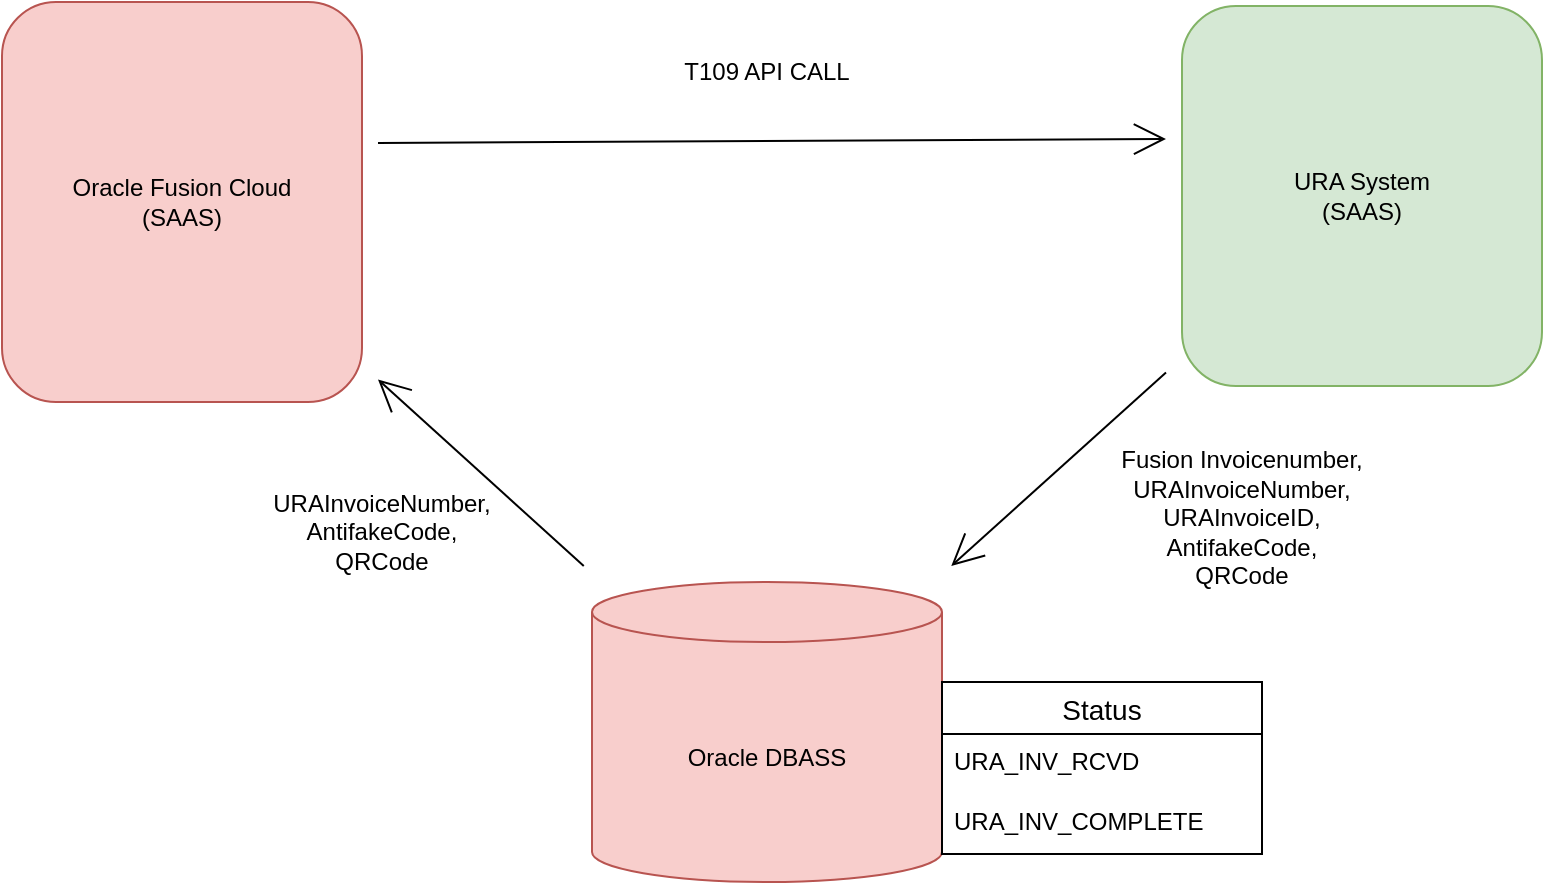<mxfile version="15.3.3" type="github">
  <diagram id="8HeUtQUGu5ji-7GCRT2_" name="Page-1">
    <mxGraphModel dx="1044" dy="423" grid="1" gridSize="10" guides="1" tooltips="1" connect="1" arrows="1" fold="1" page="1" pageScale="1" pageWidth="850" pageHeight="1100" math="0" shadow="0">
      <root>
        <mxCell id="0" />
        <mxCell id="1" parent="0" />
        <mxCell id="0yW0VmLgAH_ZyGegOOnq-9" style="edgeStyle=none;curved=1;rounded=0;orthogonalLoop=1;jettySize=auto;html=1;endArrow=open;startSize=14;endSize=14;sourcePerimeterSpacing=8;targetPerimeterSpacing=8;" parent="1" edge="1">
          <mxGeometry relative="1" as="geometry">
            <mxPoint x="248" y="140.502" as="sourcePoint" />
            <mxPoint x="642" y="138.498" as="targetPoint" />
          </mxGeometry>
        </mxCell>
        <mxCell id="0yW0VmLgAH_ZyGegOOnq-1" value="&lt;div&gt;Oracle Fusion Cloud &lt;br&gt;&lt;/div&gt;&lt;div&gt;(SAAS)&lt;br&gt;&lt;/div&gt;" style="rounded=1;whiteSpace=wrap;html=1;hachureGap=4;pointerEvents=0;fillColor=#f8cecc;strokeColor=#b85450;" parent="1" vertex="1">
          <mxGeometry x="60" y="70" width="180" height="200" as="geometry" />
        </mxCell>
        <mxCell id="zuqMHrgULl5Wnxdr1BqJ-6" style="edgeStyle=none;curved=1;rounded=0;orthogonalLoop=1;jettySize=auto;html=1;endArrow=open;startSize=14;endSize=14;sourcePerimeterSpacing=8;targetPerimeterSpacing=8;" edge="1" parent="1" source="0yW0VmLgAH_ZyGegOOnq-2" target="0yW0VmLgAH_ZyGegOOnq-3">
          <mxGeometry relative="1" as="geometry">
            <mxPoint x="744" y="430" as="targetPoint" />
          </mxGeometry>
        </mxCell>
        <mxCell id="0yW0VmLgAH_ZyGegOOnq-2" value="&lt;div&gt;URA System &lt;br&gt;&lt;/div&gt;&lt;div&gt;(SAAS)&lt;br&gt;&lt;/div&gt;" style="rounded=1;whiteSpace=wrap;html=1;hachureGap=4;pointerEvents=0;fillColor=#d5e8d4;strokeColor=#82b366;" parent="1" vertex="1">
          <mxGeometry x="650" y="72" width="180" height="190" as="geometry" />
        </mxCell>
        <mxCell id="zuqMHrgULl5Wnxdr1BqJ-7" style="edgeStyle=none;curved=1;rounded=0;orthogonalLoop=1;jettySize=auto;html=1;endArrow=open;startSize=14;endSize=14;sourcePerimeterSpacing=8;targetPerimeterSpacing=8;" edge="1" parent="1" source="0yW0VmLgAH_ZyGegOOnq-3" target="0yW0VmLgAH_ZyGegOOnq-1">
          <mxGeometry relative="1" as="geometry" />
        </mxCell>
        <mxCell id="0yW0VmLgAH_ZyGegOOnq-3" value="Oracle DBASS" style="shape=cylinder3;whiteSpace=wrap;html=1;boundedLbl=1;backgroundOutline=1;size=15;hachureGap=4;pointerEvents=0;fillColor=#f8cecc;strokeColor=#b85450;" parent="1" vertex="1">
          <mxGeometry x="355" y="360" width="175" height="150" as="geometry" />
        </mxCell>
        <mxCell id="zuqMHrgULl5Wnxdr1BqJ-3" value="T109 API CALL " style="text;html=1;strokeColor=none;fillColor=none;align=center;verticalAlign=middle;whiteSpace=wrap;rounded=0;hachureGap=4;pointerEvents=0;" vertex="1" parent="1">
          <mxGeometry x="370" y="80" width="145" height="50" as="geometry" />
        </mxCell>
        <mxCell id="zuqMHrgULl5Wnxdr1BqJ-8" value="&lt;div&gt;Fusion Invoicenumber,&lt;/div&gt;&lt;div&gt;URAInvoiceNumber,&lt;br&gt;&lt;/div&gt;&lt;div&gt;URAInvoiceID,&lt;/div&gt;&lt;div&gt;AntifakeCode,&lt;/div&gt;&lt;div&gt;QRCode&lt;br&gt;&lt;/div&gt;&lt;div&gt;&lt;br&gt;&lt;/div&gt;" style="text;html=1;strokeColor=none;fillColor=none;align=center;verticalAlign=middle;whiteSpace=wrap;rounded=0;hachureGap=4;pointerEvents=0;" vertex="1" parent="1">
          <mxGeometry x="600" y="290" width="160" height="90" as="geometry" />
        </mxCell>
        <mxCell id="zuqMHrgULl5Wnxdr1BqJ-9" value="&lt;div&gt;&lt;br&gt;&lt;/div&gt;&lt;div&gt;URAInvoiceNumber,&lt;br&gt;&lt;/div&gt;&lt;div&gt;AntifakeCode,&lt;/div&gt;&lt;div&gt;QRCode&lt;br&gt;&lt;/div&gt;&lt;div&gt;&lt;br&gt;&lt;/div&gt;" style="text;html=1;strokeColor=none;fillColor=none;align=center;verticalAlign=middle;whiteSpace=wrap;rounded=0;hachureGap=4;pointerEvents=0;" vertex="1" parent="1">
          <mxGeometry x="170" y="290" width="160" height="90" as="geometry" />
        </mxCell>
        <mxCell id="zuqMHrgULl5Wnxdr1BqJ-11" value="Status " style="swimlane;fontStyle=0;childLayout=stackLayout;horizontal=1;startSize=26;horizontalStack=0;resizeParent=1;resizeParentMax=0;resizeLast=0;collapsible=1;marginBottom=0;align=center;fontSize=14;hachureGap=4;pointerEvents=0;" vertex="1" parent="1">
          <mxGeometry x="530" y="410" width="160" height="86" as="geometry" />
        </mxCell>
        <mxCell id="zuqMHrgULl5Wnxdr1BqJ-12" value="URA_INV_RCVD" style="text;strokeColor=none;fillColor=none;spacingLeft=4;spacingRight=4;overflow=hidden;rotatable=0;points=[[0,0.5],[1,0.5]];portConstraint=eastwest;fontSize=12;" vertex="1" parent="zuqMHrgULl5Wnxdr1BqJ-11">
          <mxGeometry y="26" width="160" height="30" as="geometry" />
        </mxCell>
        <mxCell id="zuqMHrgULl5Wnxdr1BqJ-13" value="URA_INV_COMPLETE" style="text;strokeColor=none;fillColor=none;spacingLeft=4;spacingRight=4;overflow=hidden;rotatable=0;points=[[0,0.5],[1,0.5]];portConstraint=eastwest;fontSize=12;" vertex="1" parent="zuqMHrgULl5Wnxdr1BqJ-11">
          <mxGeometry y="56" width="160" height="30" as="geometry" />
        </mxCell>
      </root>
    </mxGraphModel>
  </diagram>
</mxfile>

